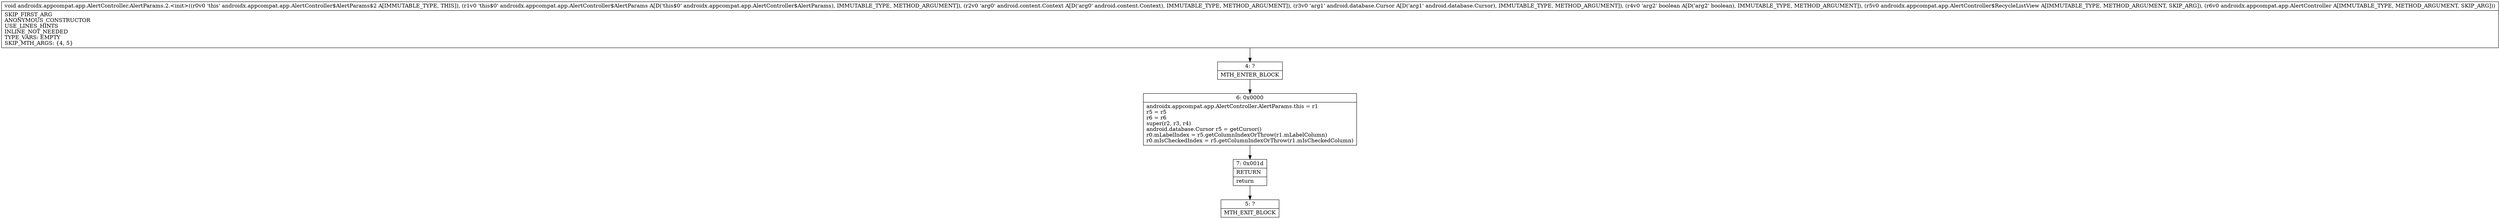 digraph "CFG forandroidx.appcompat.app.AlertController.AlertParams.2.\<init\>(Landroidx\/appcompat\/app\/AlertController$AlertParams;Landroid\/content\/Context;Landroid\/database\/Cursor;ZLandroidx\/appcompat\/app\/AlertController$RecycleListView;Landroidx\/appcompat\/app\/AlertController;)V" {
Node_4 [shape=record,label="{4\:\ ?|MTH_ENTER_BLOCK\l}"];
Node_6 [shape=record,label="{6\:\ 0x0000|androidx.appcompat.app.AlertController.AlertParams.this = r1\lr5 = r5\lr6 = r6\lsuper(r2, r3, r4)\landroid.database.Cursor r5 = getCursor()\lr0.mLabelIndex = r5.getColumnIndexOrThrow(r1.mLabelColumn)\lr0.mIsCheckedIndex = r5.getColumnIndexOrThrow(r1.mIsCheckedColumn)\l}"];
Node_7 [shape=record,label="{7\:\ 0x001d|RETURN\l|return\l}"];
Node_5 [shape=record,label="{5\:\ ?|MTH_EXIT_BLOCK\l}"];
MethodNode[shape=record,label="{void androidx.appcompat.app.AlertController.AlertParams.2.\<init\>((r0v0 'this' androidx.appcompat.app.AlertController$AlertParams$2 A[IMMUTABLE_TYPE, THIS]), (r1v0 'this$0' androidx.appcompat.app.AlertController$AlertParams A[D('this$0' androidx.appcompat.app.AlertController$AlertParams), IMMUTABLE_TYPE, METHOD_ARGUMENT]), (r2v0 'arg0' android.content.Context A[D('arg0' android.content.Context), IMMUTABLE_TYPE, METHOD_ARGUMENT]), (r3v0 'arg1' android.database.Cursor A[D('arg1' android.database.Cursor), IMMUTABLE_TYPE, METHOD_ARGUMENT]), (r4v0 'arg2' boolean A[D('arg2' boolean), IMMUTABLE_TYPE, METHOD_ARGUMENT]), (r5v0 androidx.appcompat.app.AlertController$RecycleListView A[IMMUTABLE_TYPE, METHOD_ARGUMENT, SKIP_ARG]), (r6v0 androidx.appcompat.app.AlertController A[IMMUTABLE_TYPE, METHOD_ARGUMENT, SKIP_ARG]))  | SKIP_FIRST_ARG\lANONYMOUS_CONSTRUCTOR\lUSE_LINES_HINTS\lINLINE_NOT_NEEDED\lTYPE_VARS: EMPTY\lSKIP_MTH_ARGS: \{4, 5\}\l}"];
MethodNode -> Node_4;Node_4 -> Node_6;
Node_6 -> Node_7;
Node_7 -> Node_5;
}

